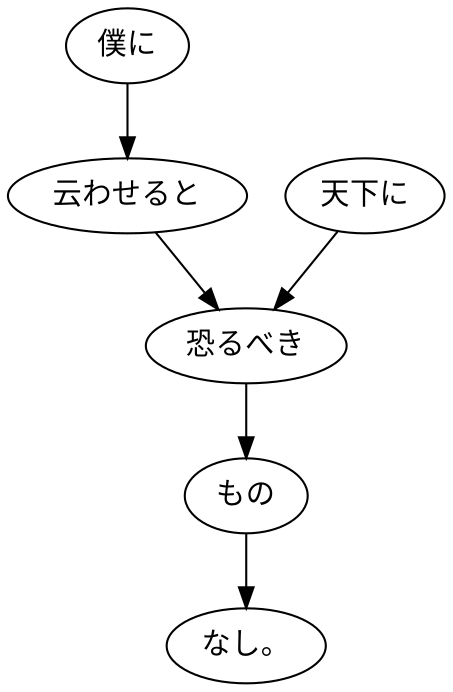 digraph graph8898 {
	node0 [label="僕に"];
	node1 [label="云わせると"];
	node2 [label="天下に"];
	node3 [label="恐るべき"];
	node4 [label="もの"];
	node5 [label="なし。"];
	node0 -> node1;
	node1 -> node3;
	node2 -> node3;
	node3 -> node4;
	node4 -> node5;
}
